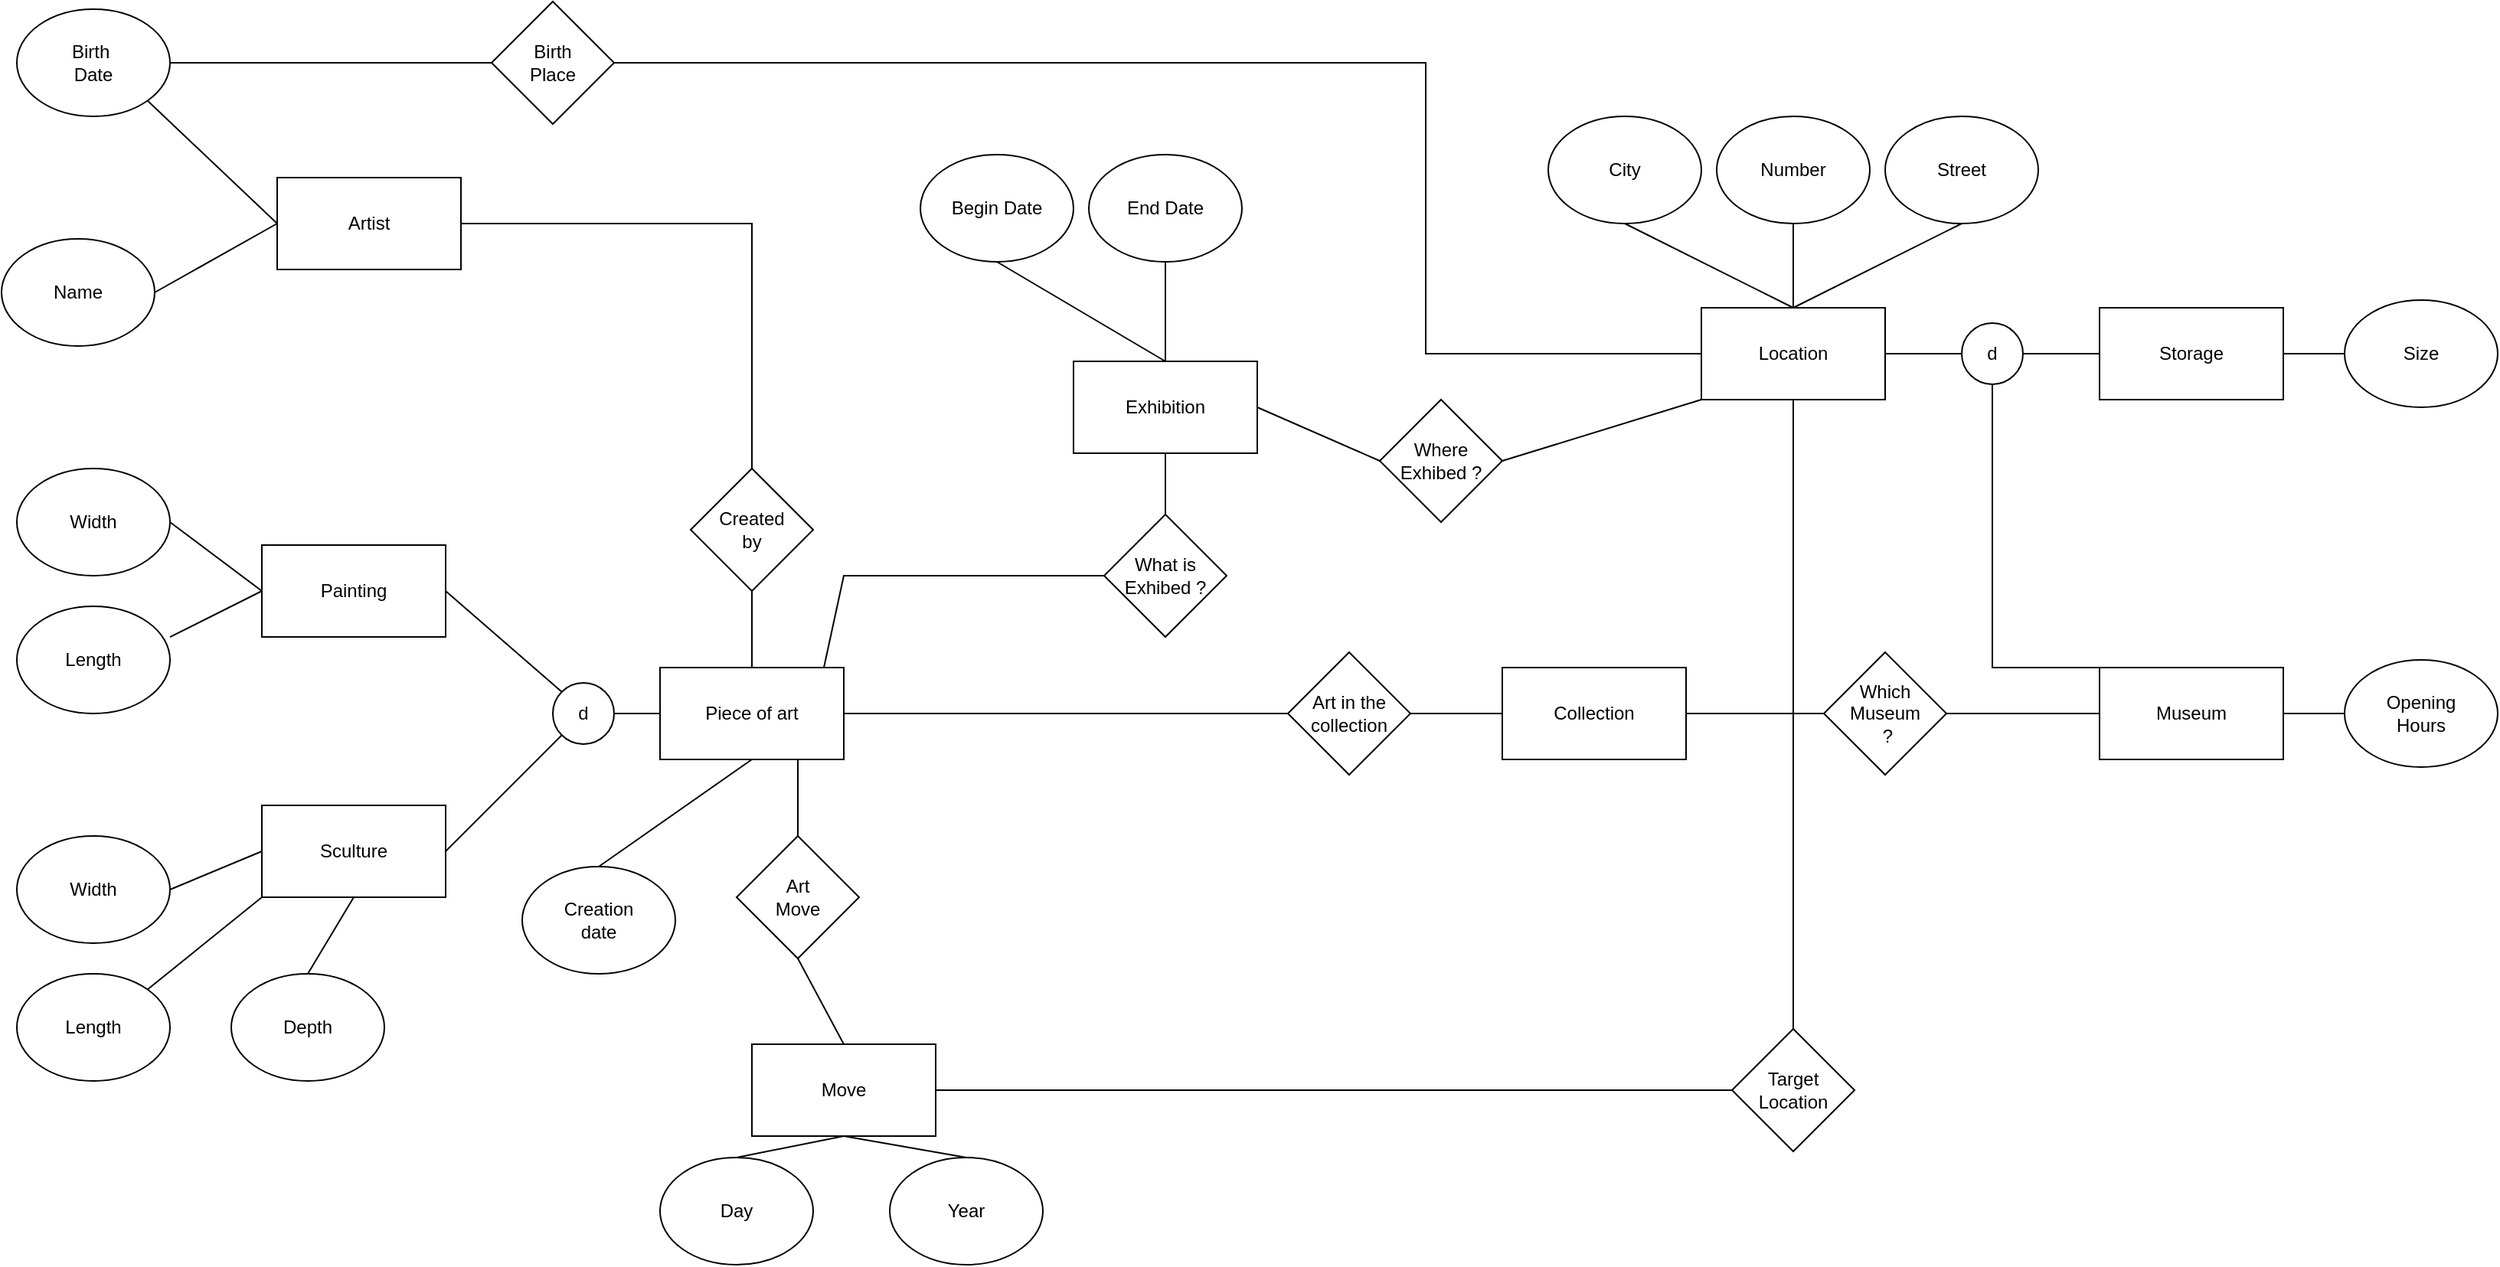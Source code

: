 <mxfile version="26.0.11">
  <diagram name="Page-1" id="yhR9xIfOLEBxY_iIEOaB">
    <mxGraphModel dx="1952" dy="1853" grid="1" gridSize="10" guides="1" tooltips="1" connect="1" arrows="1" fold="1" page="1" pageScale="1" pageWidth="850" pageHeight="1100" math="0" shadow="0">
      <root>
        <mxCell id="0" />
        <mxCell id="1" parent="0" />
        <mxCell id="Tj6w95I26i3mna5uBkC6-1" value="Artist" style="rounded=0;whiteSpace=wrap;html=1;" vertex="1" parent="1">
          <mxGeometry x="40" y="-50" width="120" height="60" as="geometry" />
        </mxCell>
        <mxCell id="Tj6w95I26i3mna5uBkC6-2" value="&lt;div&gt;Piece of art&lt;/div&gt;" style="rounded=0;whiteSpace=wrap;html=1;" vertex="1" parent="1">
          <mxGeometry x="290" y="270" width="120" height="60" as="geometry" />
        </mxCell>
        <mxCell id="Tj6w95I26i3mna5uBkC6-3" value="Museum" style="rounded=0;whiteSpace=wrap;html=1;" vertex="1" parent="1">
          <mxGeometry x="1230" y="270" width="120" height="60" as="geometry" />
        </mxCell>
        <mxCell id="Tj6w95I26i3mna5uBkC6-4" value="Location" style="rounded=0;whiteSpace=wrap;html=1;" vertex="1" parent="1">
          <mxGeometry x="970" y="35" width="120" height="60" as="geometry" />
        </mxCell>
        <mxCell id="Tj6w95I26i3mna5uBkC6-5" value="Move" style="rounded=0;whiteSpace=wrap;html=1;" vertex="1" parent="1">
          <mxGeometry x="350" y="516" width="120" height="60" as="geometry" />
        </mxCell>
        <mxCell id="Tj6w95I26i3mna5uBkC6-7" value="Storage" style="rounded=0;whiteSpace=wrap;html=1;" vertex="1" parent="1">
          <mxGeometry x="1230" y="35" width="120" height="60" as="geometry" />
        </mxCell>
        <mxCell id="Tj6w95I26i3mna5uBkC6-8" value="Exhibition" style="rounded=0;whiteSpace=wrap;html=1;" vertex="1" parent="1">
          <mxGeometry x="560" y="70" width="120" height="60" as="geometry" />
        </mxCell>
        <mxCell id="Tj6w95I26i3mna5uBkC6-9" value="Collection" style="rounded=0;whiteSpace=wrap;html=1;" vertex="1" parent="1">
          <mxGeometry x="840" y="270" width="120" height="60" as="geometry" />
        </mxCell>
        <mxCell id="Tj6w95I26i3mna5uBkC6-10" value="Painting" style="rounded=0;whiteSpace=wrap;html=1;" vertex="1" parent="1">
          <mxGeometry x="30" y="190" width="120" height="60" as="geometry" />
        </mxCell>
        <mxCell id="Tj6w95I26i3mna5uBkC6-11" value="Sculture" style="rounded=0;whiteSpace=wrap;html=1;" vertex="1" parent="1">
          <mxGeometry x="30" y="360" width="120" height="60" as="geometry" />
        </mxCell>
        <mxCell id="Tj6w95I26i3mna5uBkC6-12" value="&lt;div&gt;Birth&amp;nbsp;&lt;/div&gt;&lt;div&gt;Date&lt;/div&gt;" style="ellipse;whiteSpace=wrap;html=1;" vertex="1" parent="1">
          <mxGeometry x="-130" y="-160" width="100" height="70" as="geometry" />
        </mxCell>
        <mxCell id="Tj6w95I26i3mna5uBkC6-13" value="&lt;div&gt;Birth&lt;/div&gt;&lt;div&gt;Place&lt;br&gt;&lt;/div&gt;" style="rhombus;whiteSpace=wrap;html=1;" vertex="1" parent="1">
          <mxGeometry x="180" y="-165" width="80" height="80" as="geometry" />
        </mxCell>
        <mxCell id="Tj6w95I26i3mna5uBkC6-14" value="Name" style="ellipse;whiteSpace=wrap;html=1;" vertex="1" parent="1">
          <mxGeometry x="-140" y="-10" width="100" height="70" as="geometry" />
        </mxCell>
        <mxCell id="Tj6w95I26i3mna5uBkC6-15" value="City" style="ellipse;whiteSpace=wrap;html=1;" vertex="1" parent="1">
          <mxGeometry x="870" y="-90" width="100" height="70" as="geometry" />
        </mxCell>
        <mxCell id="Tj6w95I26i3mna5uBkC6-16" value="Number" style="ellipse;whiteSpace=wrap;html=1;" vertex="1" parent="1">
          <mxGeometry x="980" y="-90" width="100" height="70" as="geometry" />
        </mxCell>
        <mxCell id="Tj6w95I26i3mna5uBkC6-17" value="Street" style="ellipse;whiteSpace=wrap;html=1;" vertex="1" parent="1">
          <mxGeometry x="1090" y="-90" width="100" height="70" as="geometry" />
        </mxCell>
        <mxCell id="Tj6w95I26i3mna5uBkC6-18" value="Width" style="ellipse;whiteSpace=wrap;html=1;" vertex="1" parent="1">
          <mxGeometry x="-130" y="140" width="100" height="70" as="geometry" />
        </mxCell>
        <mxCell id="Tj6w95I26i3mna5uBkC6-19" value="Length" style="ellipse;whiteSpace=wrap;html=1;" vertex="1" parent="1">
          <mxGeometry x="-130" y="230" width="100" height="70" as="geometry" />
        </mxCell>
        <mxCell id="Tj6w95I26i3mna5uBkC6-20" value="Width" style="ellipse;whiteSpace=wrap;html=1;" vertex="1" parent="1">
          <mxGeometry x="-130" y="380" width="100" height="70" as="geometry" />
        </mxCell>
        <mxCell id="Tj6w95I26i3mna5uBkC6-21" value="Length" style="ellipse;whiteSpace=wrap;html=1;" vertex="1" parent="1">
          <mxGeometry x="-130" y="470" width="100" height="70" as="geometry" />
        </mxCell>
        <mxCell id="Tj6w95I26i3mna5uBkC6-22" value="Depth" style="ellipse;whiteSpace=wrap;html=1;" vertex="1" parent="1">
          <mxGeometry x="10" y="470" width="100" height="70" as="geometry" />
        </mxCell>
        <mxCell id="Tj6w95I26i3mna5uBkC6-23" value="" style="endArrow=none;html=1;rounded=0;exitX=0;exitY=0.5;exitDx=0;exitDy=0;entryX=1;entryY=1;entryDx=0;entryDy=0;" edge="1" parent="1" source="Tj6w95I26i3mna5uBkC6-1" target="Tj6w95I26i3mna5uBkC6-12">
          <mxGeometry width="50" height="50" relative="1" as="geometry">
            <mxPoint x="330" y="300" as="sourcePoint" />
            <mxPoint x="380" y="250" as="targetPoint" />
          </mxGeometry>
        </mxCell>
        <mxCell id="Tj6w95I26i3mna5uBkC6-24" value="" style="endArrow=none;html=1;rounded=0;entryX=1;entryY=0.5;entryDx=0;entryDy=0;" edge="1" parent="1" target="Tj6w95I26i3mna5uBkC6-14">
          <mxGeometry width="50" height="50" relative="1" as="geometry">
            <mxPoint x="40" y="-20" as="sourcePoint" />
            <mxPoint x="380" y="250" as="targetPoint" />
          </mxGeometry>
        </mxCell>
        <mxCell id="Tj6w95I26i3mna5uBkC6-25" value="" style="endArrow=none;html=1;rounded=0;entryX=0.5;entryY=0;entryDx=0;entryDy=0;exitX=0.5;exitY=1;exitDx=0;exitDy=0;" edge="1" parent="1" source="Tj6w95I26i3mna5uBkC6-15" target="Tj6w95I26i3mna5uBkC6-4">
          <mxGeometry width="50" height="50" relative="1" as="geometry">
            <mxPoint x="750" y="20" as="sourcePoint" />
            <mxPoint x="800" y="-30" as="targetPoint" />
          </mxGeometry>
        </mxCell>
        <mxCell id="Tj6w95I26i3mna5uBkC6-26" value="" style="endArrow=none;html=1;rounded=0;entryX=0.5;entryY=0;entryDx=0;entryDy=0;exitX=0.5;exitY=1;exitDx=0;exitDy=0;" edge="1" parent="1" source="Tj6w95I26i3mna5uBkC6-16" target="Tj6w95I26i3mna5uBkC6-4">
          <mxGeometry width="50" height="50" relative="1" as="geometry">
            <mxPoint x="930" y="-10" as="sourcePoint" />
            <mxPoint x="1040" y="40" as="targetPoint" />
          </mxGeometry>
        </mxCell>
        <mxCell id="Tj6w95I26i3mna5uBkC6-28" value="" style="endArrow=none;html=1;rounded=0;entryX=0.5;entryY=0;entryDx=0;entryDy=0;exitX=0.5;exitY=1;exitDx=0;exitDy=0;" edge="1" parent="1" source="Tj6w95I26i3mna5uBkC6-17" target="Tj6w95I26i3mna5uBkC6-4">
          <mxGeometry width="50" height="50" relative="1" as="geometry">
            <mxPoint x="1040" y="-10" as="sourcePoint" />
            <mxPoint x="1040" y="40" as="targetPoint" />
          </mxGeometry>
        </mxCell>
        <mxCell id="Tj6w95I26i3mna5uBkC6-29" value="" style="endArrow=none;html=1;rounded=0;exitX=1;exitY=0.5;exitDx=0;exitDy=0;entryX=0;entryY=0.5;entryDx=0;entryDy=0;" edge="1" parent="1" source="Tj6w95I26i3mna5uBkC6-18" target="Tj6w95I26i3mna5uBkC6-10">
          <mxGeometry width="50" height="50" relative="1" as="geometry">
            <mxPoint x="330" y="180" as="sourcePoint" />
            <mxPoint x="380" y="130" as="targetPoint" />
          </mxGeometry>
        </mxCell>
        <mxCell id="Tj6w95I26i3mna5uBkC6-30" value="" style="endArrow=none;html=1;rounded=0;exitX=1;exitY=0.286;exitDx=0;exitDy=0;entryX=0;entryY=0.5;entryDx=0;entryDy=0;exitPerimeter=0;" edge="1" parent="1" source="Tj6w95I26i3mna5uBkC6-19" target="Tj6w95I26i3mna5uBkC6-10">
          <mxGeometry width="50" height="50" relative="1" as="geometry">
            <mxPoint x="-20" y="185" as="sourcePoint" />
            <mxPoint x="40" y="240" as="targetPoint" />
          </mxGeometry>
        </mxCell>
        <mxCell id="Tj6w95I26i3mna5uBkC6-31" value="" style="endArrow=none;html=1;rounded=0;exitX=1;exitY=0.5;exitDx=0;exitDy=0;entryX=0;entryY=0.5;entryDx=0;entryDy=0;" edge="1" parent="1" source="Tj6w95I26i3mna5uBkC6-20" target="Tj6w95I26i3mna5uBkC6-11">
          <mxGeometry width="50" height="50" relative="1" as="geometry">
            <mxPoint x="330" y="390" as="sourcePoint" />
            <mxPoint x="380" y="340" as="targetPoint" />
          </mxGeometry>
        </mxCell>
        <mxCell id="Tj6w95I26i3mna5uBkC6-32" value="" style="endArrow=none;html=1;rounded=0;exitX=1;exitY=0;exitDx=0;exitDy=0;entryX=0;entryY=1;entryDx=0;entryDy=0;" edge="1" parent="1" source="Tj6w95I26i3mna5uBkC6-21" target="Tj6w95I26i3mna5uBkC6-11">
          <mxGeometry width="50" height="50" relative="1" as="geometry">
            <mxPoint x="330" y="390" as="sourcePoint" />
            <mxPoint x="380" y="340" as="targetPoint" />
          </mxGeometry>
        </mxCell>
        <mxCell id="Tj6w95I26i3mna5uBkC6-33" value="" style="endArrow=none;html=1;rounded=0;exitX=0.5;exitY=0;exitDx=0;exitDy=0;entryX=0.5;entryY=1;entryDx=0;entryDy=0;" edge="1" parent="1" source="Tj6w95I26i3mna5uBkC6-22" target="Tj6w95I26i3mna5uBkC6-11">
          <mxGeometry width="50" height="50" relative="1" as="geometry">
            <mxPoint x="330" y="390" as="sourcePoint" />
            <mxPoint x="380" y="340" as="targetPoint" />
          </mxGeometry>
        </mxCell>
        <mxCell id="Tj6w95I26i3mna5uBkC6-36" value="d" style="ellipse;whiteSpace=wrap;html=1;aspect=fixed;" vertex="1" parent="1">
          <mxGeometry x="220" y="280" width="40" height="40" as="geometry" />
        </mxCell>
        <mxCell id="Tj6w95I26i3mna5uBkC6-37" value="" style="endArrow=none;html=1;rounded=0;entryX=0;entryY=0.5;entryDx=0;entryDy=0;exitX=1;exitY=0.5;exitDx=0;exitDy=0;" edge="1" parent="1" source="Tj6w95I26i3mna5uBkC6-36" target="Tj6w95I26i3mna5uBkC6-2">
          <mxGeometry width="50" height="50" relative="1" as="geometry">
            <mxPoint x="330" y="300" as="sourcePoint" />
            <mxPoint x="380" y="250" as="targetPoint" />
          </mxGeometry>
        </mxCell>
        <mxCell id="Tj6w95I26i3mna5uBkC6-38" value="" style="endArrow=none;html=1;rounded=0;exitX=1;exitY=0.5;exitDx=0;exitDy=0;entryX=0;entryY=1;entryDx=0;entryDy=0;" edge="1" parent="1" source="Tj6w95I26i3mna5uBkC6-11" target="Tj6w95I26i3mna5uBkC6-36">
          <mxGeometry width="50" height="50" relative="1" as="geometry">
            <mxPoint x="330" y="300" as="sourcePoint" />
            <mxPoint x="380" y="250" as="targetPoint" />
          </mxGeometry>
        </mxCell>
        <mxCell id="Tj6w95I26i3mna5uBkC6-39" value="" style="endArrow=none;html=1;rounded=0;entryX=1;entryY=0.5;entryDx=0;entryDy=0;exitX=0;exitY=0;exitDx=0;exitDy=0;" edge="1" parent="1" source="Tj6w95I26i3mna5uBkC6-36" target="Tj6w95I26i3mna5uBkC6-10">
          <mxGeometry width="50" height="50" relative="1" as="geometry">
            <mxPoint x="330" y="300" as="sourcePoint" />
            <mxPoint x="380" y="250" as="targetPoint" />
          </mxGeometry>
        </mxCell>
        <mxCell id="Tj6w95I26i3mna5uBkC6-41" value="" style="endArrow=none;html=1;rounded=0;exitX=1;exitY=0.5;exitDx=0;exitDy=0;entryX=0;entryY=0.5;entryDx=0;entryDy=0;" edge="1" parent="1" source="Tj6w95I26i3mna5uBkC6-12" target="Tj6w95I26i3mna5uBkC6-13">
          <mxGeometry width="50" height="50" relative="1" as="geometry">
            <mxPoint x="330" y="210" as="sourcePoint" />
            <mxPoint x="380" y="160" as="targetPoint" />
          </mxGeometry>
        </mxCell>
        <mxCell id="Tj6w95I26i3mna5uBkC6-44" value="&lt;div&gt;Art&lt;/div&gt;&lt;div&gt;Move&lt;br&gt;&lt;/div&gt;" style="rhombus;whiteSpace=wrap;html=1;" vertex="1" parent="1">
          <mxGeometry x="340" y="380" width="80" height="80" as="geometry" />
        </mxCell>
        <mxCell id="Tj6w95I26i3mna5uBkC6-45" value="" style="endArrow=none;html=1;rounded=0;entryX=0.75;entryY=1;entryDx=0;entryDy=0;exitX=0.5;exitY=0;exitDx=0;exitDy=0;" edge="1" parent="1" source="Tj6w95I26i3mna5uBkC6-44" target="Tj6w95I26i3mna5uBkC6-2">
          <mxGeometry width="50" height="50" relative="1" as="geometry">
            <mxPoint x="420" y="420" as="sourcePoint" />
            <mxPoint x="470" y="370" as="targetPoint" />
          </mxGeometry>
        </mxCell>
        <mxCell id="Tj6w95I26i3mna5uBkC6-46" value="" style="endArrow=none;html=1;rounded=0;exitX=0.5;exitY=0;exitDx=0;exitDy=0;entryX=0.5;entryY=1;entryDx=0;entryDy=0;" edge="1" parent="1" source="Tj6w95I26i3mna5uBkC6-5" target="Tj6w95I26i3mna5uBkC6-44">
          <mxGeometry width="50" height="50" relative="1" as="geometry">
            <mxPoint x="420" y="420" as="sourcePoint" />
            <mxPoint x="470" y="370" as="targetPoint" />
          </mxGeometry>
        </mxCell>
        <mxCell id="Tj6w95I26i3mna5uBkC6-47" value="Target Location" style="rhombus;whiteSpace=wrap;html=1;" vertex="1" parent="1">
          <mxGeometry x="990" y="506" width="80" height="80" as="geometry" />
        </mxCell>
        <mxCell id="Tj6w95I26i3mna5uBkC6-48" value="" style="endArrow=none;html=1;rounded=0;exitX=1;exitY=0.5;exitDx=0;exitDy=0;entryX=0;entryY=0.5;entryDx=0;entryDy=0;" edge="1" parent="1" source="Tj6w95I26i3mna5uBkC6-5" target="Tj6w95I26i3mna5uBkC6-47">
          <mxGeometry width="50" height="50" relative="1" as="geometry">
            <mxPoint x="450" y="390" as="sourcePoint" />
            <mxPoint x="500" y="340" as="targetPoint" />
          </mxGeometry>
        </mxCell>
        <mxCell id="Tj6w95I26i3mna5uBkC6-49" value="&lt;div&gt;Created&lt;/div&gt;&lt;div&gt;by&lt;br&gt;&lt;/div&gt;" style="rhombus;whiteSpace=wrap;html=1;" vertex="1" parent="1">
          <mxGeometry x="310" y="140" width="80" height="80" as="geometry" />
        </mxCell>
        <mxCell id="Tj6w95I26i3mna5uBkC6-50" value="" style="endArrow=none;html=1;rounded=0;entryX=1;entryY=0.5;entryDx=0;entryDy=0;" edge="1" parent="1" target="Tj6w95I26i3mna5uBkC6-1">
          <mxGeometry width="50" height="50" relative="1" as="geometry">
            <mxPoint x="350" y="140" as="sourcePoint" />
            <mxPoint x="400" y="90" as="targetPoint" />
            <Array as="points">
              <mxPoint x="350" y="-20" />
            </Array>
          </mxGeometry>
        </mxCell>
        <mxCell id="Tj6w95I26i3mna5uBkC6-51" value="" style="endArrow=none;html=1;rounded=0;entryX=0.5;entryY=1;entryDx=0;entryDy=0;exitX=0.5;exitY=0;exitDx=0;exitDy=0;" edge="1" parent="1" source="Tj6w95I26i3mna5uBkC6-2" target="Tj6w95I26i3mna5uBkC6-49">
          <mxGeometry width="50" height="50" relative="1" as="geometry">
            <mxPoint x="450" y="360" as="sourcePoint" />
            <mxPoint x="500" y="310" as="targetPoint" />
          </mxGeometry>
        </mxCell>
        <mxCell id="Tj6w95I26i3mna5uBkC6-52" value="" style="endArrow=none;html=1;rounded=0;exitX=1;exitY=0.5;exitDx=0;exitDy=0;entryX=0;entryY=0.5;entryDx=0;entryDy=0;" edge="1" parent="1" source="Tj6w95I26i3mna5uBkC6-13" target="Tj6w95I26i3mna5uBkC6-4">
          <mxGeometry width="50" height="50" relative="1" as="geometry">
            <mxPoint x="430" y="300" as="sourcePoint" />
            <mxPoint x="480" y="250" as="targetPoint" />
            <Array as="points">
              <mxPoint x="790" y="-125" />
              <mxPoint x="790" y="65" />
            </Array>
          </mxGeometry>
        </mxCell>
        <mxCell id="Tj6w95I26i3mna5uBkC6-53" value="" style="endArrow=none;html=1;rounded=0;entryX=0.5;entryY=1;entryDx=0;entryDy=0;exitX=0.5;exitY=0;exitDx=0;exitDy=0;" edge="1" parent="1" source="Tj6w95I26i3mna5uBkC6-47" target="Tj6w95I26i3mna5uBkC6-4">
          <mxGeometry width="50" height="50" relative="1" as="geometry">
            <mxPoint x="595" y="420" as="sourcePoint" />
            <mxPoint x="645" y="370" as="targetPoint" />
          </mxGeometry>
        </mxCell>
        <mxCell id="Tj6w95I26i3mna5uBkC6-58" value="&lt;div&gt;Creation&lt;/div&gt;&lt;div&gt;date&lt;br&gt;&lt;/div&gt;" style="ellipse;whiteSpace=wrap;html=1;" vertex="1" parent="1">
          <mxGeometry x="200" y="400" width="100" height="70" as="geometry" />
        </mxCell>
        <mxCell id="Tj6w95I26i3mna5uBkC6-59" value="" style="endArrow=none;html=1;rounded=0;exitX=0.5;exitY=0;exitDx=0;exitDy=0;entryX=0.5;entryY=1;entryDx=0;entryDy=0;" edge="1" parent="1" source="Tj6w95I26i3mna5uBkC6-58" target="Tj6w95I26i3mna5uBkC6-2">
          <mxGeometry width="50" height="50" relative="1" as="geometry">
            <mxPoint x="70" y="480" as="sourcePoint" />
            <mxPoint x="100" y="430" as="targetPoint" />
          </mxGeometry>
        </mxCell>
        <mxCell id="Tj6w95I26i3mna5uBkC6-62" value="Day" style="ellipse;whiteSpace=wrap;html=1;" vertex="1" parent="1">
          <mxGeometry x="290" y="590" width="100" height="70" as="geometry" />
        </mxCell>
        <mxCell id="Tj6w95I26i3mna5uBkC6-63" value="Year" style="ellipse;whiteSpace=wrap;html=1;" vertex="1" parent="1">
          <mxGeometry x="440" y="590" width="100" height="70" as="geometry" />
        </mxCell>
        <mxCell id="Tj6w95I26i3mna5uBkC6-64" value="" style="endArrow=none;html=1;rounded=0;entryX=0.5;entryY=0;entryDx=0;entryDy=0;exitX=0.5;exitY=1;exitDx=0;exitDy=0;" edge="1" parent="1" source="Tj6w95I26i3mna5uBkC6-5" target="Tj6w95I26i3mna5uBkC6-63">
          <mxGeometry width="50" height="50" relative="1" as="geometry">
            <mxPoint x="480" y="330" as="sourcePoint" />
            <mxPoint x="530" y="280" as="targetPoint" />
          </mxGeometry>
        </mxCell>
        <mxCell id="Tj6w95I26i3mna5uBkC6-65" value="" style="endArrow=none;html=1;rounded=0;entryX=0.5;entryY=0;entryDx=0;entryDy=0;exitX=0.5;exitY=1;exitDx=0;exitDy=0;" edge="1" parent="1" source="Tj6w95I26i3mna5uBkC6-5" target="Tj6w95I26i3mna5uBkC6-62">
          <mxGeometry width="50" height="50" relative="1" as="geometry">
            <mxPoint x="660" y="370" as="sourcePoint" />
            <mxPoint x="690" y="335" as="targetPoint" />
          </mxGeometry>
        </mxCell>
        <mxCell id="Tj6w95I26i3mna5uBkC6-66" value="d" style="ellipse;whiteSpace=wrap;html=1;aspect=fixed;" vertex="1" parent="1">
          <mxGeometry x="1140" y="45" width="40" height="40" as="geometry" />
        </mxCell>
        <mxCell id="Tj6w95I26i3mna5uBkC6-67" value="Size" style="ellipse;whiteSpace=wrap;html=1;" vertex="1" parent="1">
          <mxGeometry x="1390" y="30" width="100" height="70" as="geometry" />
        </mxCell>
        <mxCell id="Tj6w95I26i3mna5uBkC6-69" value="&lt;div&gt;Opening&lt;/div&gt;&lt;div&gt;Hours&lt;br&gt;&lt;/div&gt;" style="ellipse;whiteSpace=wrap;html=1;" vertex="1" parent="1">
          <mxGeometry x="1390" y="265" width="100" height="70" as="geometry" />
        </mxCell>
        <mxCell id="Tj6w95I26i3mna5uBkC6-71" value="" style="endArrow=none;html=1;rounded=0;entryX=0;entryY=0.5;entryDx=0;entryDy=0;exitX=1;exitY=0.5;exitDx=0;exitDy=0;" edge="1" parent="1" source="Tj6w95I26i3mna5uBkC6-4" target="Tj6w95I26i3mna5uBkC6-66">
          <mxGeometry width="50" height="50" relative="1" as="geometry">
            <mxPoint x="960" y="300" as="sourcePoint" />
            <mxPoint x="1010" y="250" as="targetPoint" />
          </mxGeometry>
        </mxCell>
        <mxCell id="Tj6w95I26i3mna5uBkC6-72" value="" style="endArrow=none;html=1;rounded=0;entryX=0;entryY=0.5;entryDx=0;entryDy=0;exitX=1;exitY=0.5;exitDx=0;exitDy=0;" edge="1" parent="1" source="Tj6w95I26i3mna5uBkC6-66" target="Tj6w95I26i3mna5uBkC6-7">
          <mxGeometry width="50" height="50" relative="1" as="geometry">
            <mxPoint x="1100" y="75" as="sourcePoint" />
            <mxPoint x="1150" y="75" as="targetPoint" />
          </mxGeometry>
        </mxCell>
        <mxCell id="Tj6w95I26i3mna5uBkC6-73" value="" style="endArrow=none;html=1;rounded=0;entryX=0;entryY=0;entryDx=0;entryDy=0;exitX=0.5;exitY=1;exitDx=0;exitDy=0;" edge="1" parent="1" source="Tj6w95I26i3mna5uBkC6-66" target="Tj6w95I26i3mna5uBkC6-3">
          <mxGeometry width="50" height="50" relative="1" as="geometry">
            <mxPoint x="1190" y="75" as="sourcePoint" />
            <mxPoint x="1250" y="70" as="targetPoint" />
            <Array as="points">
              <mxPoint x="1160" y="270" />
            </Array>
          </mxGeometry>
        </mxCell>
        <mxCell id="Tj6w95I26i3mna5uBkC6-74" value="" style="endArrow=none;html=1;rounded=0;entryX=0;entryY=0.5;entryDx=0;entryDy=0;exitX=1;exitY=0.5;exitDx=0;exitDy=0;" edge="1" parent="1" source="Tj6w95I26i3mna5uBkC6-7" target="Tj6w95I26i3mna5uBkC6-67">
          <mxGeometry width="50" height="50" relative="1" as="geometry">
            <mxPoint x="960" y="300" as="sourcePoint" />
            <mxPoint x="1010" y="250" as="targetPoint" />
          </mxGeometry>
        </mxCell>
        <mxCell id="Tj6w95I26i3mna5uBkC6-75" value="" style="endArrow=none;html=1;rounded=0;entryX=0;entryY=0.5;entryDx=0;entryDy=0;exitX=1;exitY=0.5;exitDx=0;exitDy=0;" edge="1" parent="1" source="Tj6w95I26i3mna5uBkC6-3" target="Tj6w95I26i3mna5uBkC6-69">
          <mxGeometry width="50" height="50" relative="1" as="geometry">
            <mxPoint x="1360" y="75" as="sourcePoint" />
            <mxPoint x="1400" y="70" as="targetPoint" />
          </mxGeometry>
        </mxCell>
        <mxCell id="Tj6w95I26i3mna5uBkC6-77" value="Art in the collection" style="rhombus;whiteSpace=wrap;html=1;" vertex="1" parent="1">
          <mxGeometry x="700" y="260" width="80" height="80" as="geometry" />
        </mxCell>
        <mxCell id="Tj6w95I26i3mna5uBkC6-78" value="" style="endArrow=none;html=1;rounded=0;exitX=0;exitY=0.5;exitDx=0;exitDy=0;entryX=1;entryY=0.5;entryDx=0;entryDy=0;" edge="1" parent="1" source="Tj6w95I26i3mna5uBkC6-9" target="Tj6w95I26i3mna5uBkC6-77">
          <mxGeometry width="50" height="50" relative="1" as="geometry">
            <mxPoint x="710" y="360" as="sourcePoint" />
            <mxPoint x="760" y="310" as="targetPoint" />
          </mxGeometry>
        </mxCell>
        <mxCell id="Tj6w95I26i3mna5uBkC6-79" value="" style="endArrow=none;html=1;rounded=0;exitX=1;exitY=0.5;exitDx=0;exitDy=0;entryX=0;entryY=0.5;entryDx=0;entryDy=0;" edge="1" parent="1" source="Tj6w95I26i3mna5uBkC6-2" target="Tj6w95I26i3mna5uBkC6-77">
          <mxGeometry width="50" height="50" relative="1" as="geometry">
            <mxPoint x="710" y="360" as="sourcePoint" />
            <mxPoint x="760" y="310" as="targetPoint" />
          </mxGeometry>
        </mxCell>
        <mxCell id="Tj6w95I26i3mna5uBkC6-80" value="&lt;div&gt;Which&lt;/div&gt;&lt;div&gt;Museum&lt;br&gt;&lt;/div&gt;&amp;nbsp;?" style="rhombus;whiteSpace=wrap;html=1;" vertex="1" parent="1">
          <mxGeometry x="1050" y="260" width="80" height="80" as="geometry" />
        </mxCell>
        <mxCell id="Tj6w95I26i3mna5uBkC6-81" value="" style="endArrow=none;html=1;rounded=0;exitX=1;exitY=0.5;exitDx=0;exitDy=0;entryX=0;entryY=0.5;entryDx=0;entryDy=0;" edge="1" parent="1" source="Tj6w95I26i3mna5uBkC6-9" target="Tj6w95I26i3mna5uBkC6-80">
          <mxGeometry width="50" height="50" relative="1" as="geometry">
            <mxPoint x="950" y="360" as="sourcePoint" />
            <mxPoint x="1000" y="310" as="targetPoint" />
          </mxGeometry>
        </mxCell>
        <mxCell id="Tj6w95I26i3mna5uBkC6-82" value="" style="endArrow=none;html=1;rounded=0;exitX=1;exitY=0.5;exitDx=0;exitDy=0;entryX=0;entryY=0.5;entryDx=0;entryDy=0;" edge="1" parent="1" source="Tj6w95I26i3mna5uBkC6-80" target="Tj6w95I26i3mna5uBkC6-3">
          <mxGeometry width="50" height="50" relative="1" as="geometry">
            <mxPoint x="970" y="310" as="sourcePoint" />
            <mxPoint x="1060" y="310" as="targetPoint" />
          </mxGeometry>
        </mxCell>
        <mxCell id="Tj6w95I26i3mna5uBkC6-83" value="Begin Date" style="ellipse;whiteSpace=wrap;html=1;" vertex="1" parent="1">
          <mxGeometry x="460" y="-65" width="100" height="70" as="geometry" />
        </mxCell>
        <mxCell id="Tj6w95I26i3mna5uBkC6-84" value="End Date" style="ellipse;whiteSpace=wrap;html=1;" vertex="1" parent="1">
          <mxGeometry x="570" y="-65" width="100" height="70" as="geometry" />
        </mxCell>
        <mxCell id="Tj6w95I26i3mna5uBkC6-85" value="" style="endArrow=none;html=1;rounded=0;entryX=0.5;entryY=0;entryDx=0;entryDy=0;exitX=0.5;exitY=1;exitDx=0;exitDy=0;" edge="1" source="Tj6w95I26i3mna5uBkC6-83" parent="1" target="Tj6w95I26i3mna5uBkC6-8">
          <mxGeometry width="50" height="50" relative="1" as="geometry">
            <mxPoint x="340" y="45" as="sourcePoint" />
            <mxPoint x="620" y="60" as="targetPoint" />
          </mxGeometry>
        </mxCell>
        <mxCell id="Tj6w95I26i3mna5uBkC6-86" value="" style="endArrow=none;html=1;rounded=0;entryX=0.5;entryY=0;entryDx=0;entryDy=0;exitX=0.5;exitY=1;exitDx=0;exitDy=0;" edge="1" source="Tj6w95I26i3mna5uBkC6-84" parent="1" target="Tj6w95I26i3mna5uBkC6-8">
          <mxGeometry width="50" height="50" relative="1" as="geometry">
            <mxPoint x="520" y="15" as="sourcePoint" />
            <mxPoint x="620" y="60" as="targetPoint" />
          </mxGeometry>
        </mxCell>
        <mxCell id="Tj6w95I26i3mna5uBkC6-87" value="&lt;div&gt;What is &lt;br&gt;&lt;/div&gt;&lt;div&gt;Exhibed ?&lt;br&gt;&lt;/div&gt;" style="rhombus;whiteSpace=wrap;html=1;" vertex="1" parent="1">
          <mxGeometry x="580" y="170" width="80" height="80" as="geometry" />
        </mxCell>
        <mxCell id="Tj6w95I26i3mna5uBkC6-88" value="" style="endArrow=none;html=1;rounded=0;exitX=0.5;exitY=0;exitDx=0;exitDy=0;entryX=0.5;entryY=1;entryDx=0;entryDy=0;" edge="1" parent="1" source="Tj6w95I26i3mna5uBkC6-87" target="Tj6w95I26i3mna5uBkC6-8">
          <mxGeometry width="50" height="50" relative="1" as="geometry">
            <mxPoint x="700" y="240" as="sourcePoint" />
            <mxPoint x="750" y="190" as="targetPoint" />
          </mxGeometry>
        </mxCell>
        <mxCell id="Tj6w95I26i3mna5uBkC6-89" value="" style="endArrow=none;html=1;rounded=0;entryX=0;entryY=0.5;entryDx=0;entryDy=0;" edge="1" parent="1" target="Tj6w95I26i3mna5uBkC6-87">
          <mxGeometry width="50" height="50" relative="1" as="geometry">
            <mxPoint x="397" y="270" as="sourcePoint" />
            <mxPoint x="750" y="190" as="targetPoint" />
            <Array as="points">
              <mxPoint x="410" y="210" />
            </Array>
          </mxGeometry>
        </mxCell>
        <mxCell id="Tj6w95I26i3mna5uBkC6-90" value="&lt;div&gt;Where&lt;/div&gt;&lt;div&gt;Exhibed ?&lt;br&gt;&lt;/div&gt;" style="rhombus;whiteSpace=wrap;html=1;" vertex="1" parent="1">
          <mxGeometry x="760" y="95" width="80" height="80" as="geometry" />
        </mxCell>
        <mxCell id="Tj6w95I26i3mna5uBkC6-91" value="" style="endArrow=none;html=1;rounded=0;entryX=0;entryY=0.5;entryDx=0;entryDy=0;exitX=1;exitY=0.5;exitDx=0;exitDy=0;" edge="1" parent="1" source="Tj6w95I26i3mna5uBkC6-8" target="Tj6w95I26i3mna5uBkC6-90">
          <mxGeometry width="50" height="50" relative="1" as="geometry">
            <mxPoint x="700" y="240" as="sourcePoint" />
            <mxPoint x="750" y="190" as="targetPoint" />
          </mxGeometry>
        </mxCell>
        <mxCell id="Tj6w95I26i3mna5uBkC6-92" value="" style="endArrow=none;html=1;rounded=0;entryX=0;entryY=1;entryDx=0;entryDy=0;exitX=1;exitY=0.5;exitDx=0;exitDy=0;" edge="1" parent="1" source="Tj6w95I26i3mna5uBkC6-90" target="Tj6w95I26i3mna5uBkC6-4">
          <mxGeometry width="50" height="50" relative="1" as="geometry">
            <mxPoint x="700" y="240" as="sourcePoint" />
            <mxPoint x="750" y="190" as="targetPoint" />
          </mxGeometry>
        </mxCell>
      </root>
    </mxGraphModel>
  </diagram>
</mxfile>
